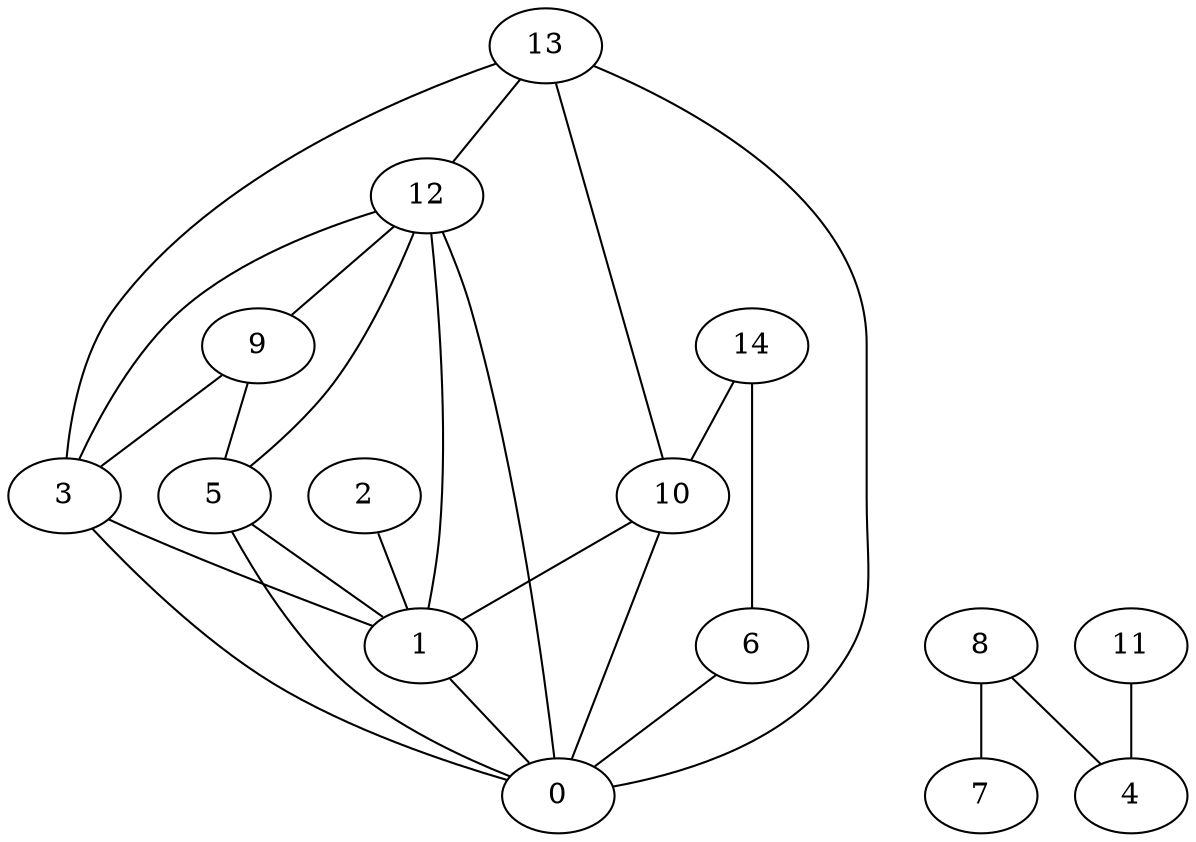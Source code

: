 digraph "sensornet-topology" {
label = "";
rankdir="BT";"0"->"1" [arrowhead = "both"] 
"0"->"3" [arrowhead = "both"] 
"0"->"5" [arrowhead = "both"] 
"0"->"6" [arrowhead = "both"] 
"0"->"10" [arrowhead = "both"] 
"0"->"12" [arrowhead = "both"] 
"0"->"13" [arrowhead = "both"] 
"1"->"2" [arrowhead = "both"] 
"1"->"3" [arrowhead = "both"] 
"1"->"5" [arrowhead = "both"] 
"1"->"10" [arrowhead = "both"] 
"1"->"12" [arrowhead = "both"] 
"3"->"9" [arrowhead = "both"] 
"3"->"12" [arrowhead = "both"] 
"3"->"13" [arrowhead = "both"] 
"4"->"8" [arrowhead = "both"] 
"4"->"11" [arrowhead = "both"] 
"5"->"9" [arrowhead = "both"] 
"5"->"12" [arrowhead = "both"] 
"6"->"14" [arrowhead = "both"] 
"7"->"8" [arrowhead = "both"] 
"9"->"12" [arrowhead = "both"] 
"10"->"13" [arrowhead = "both"] 
"10"->"14" [arrowhead = "both"] 
"12"->"13" [arrowhead = "both"] 
}
